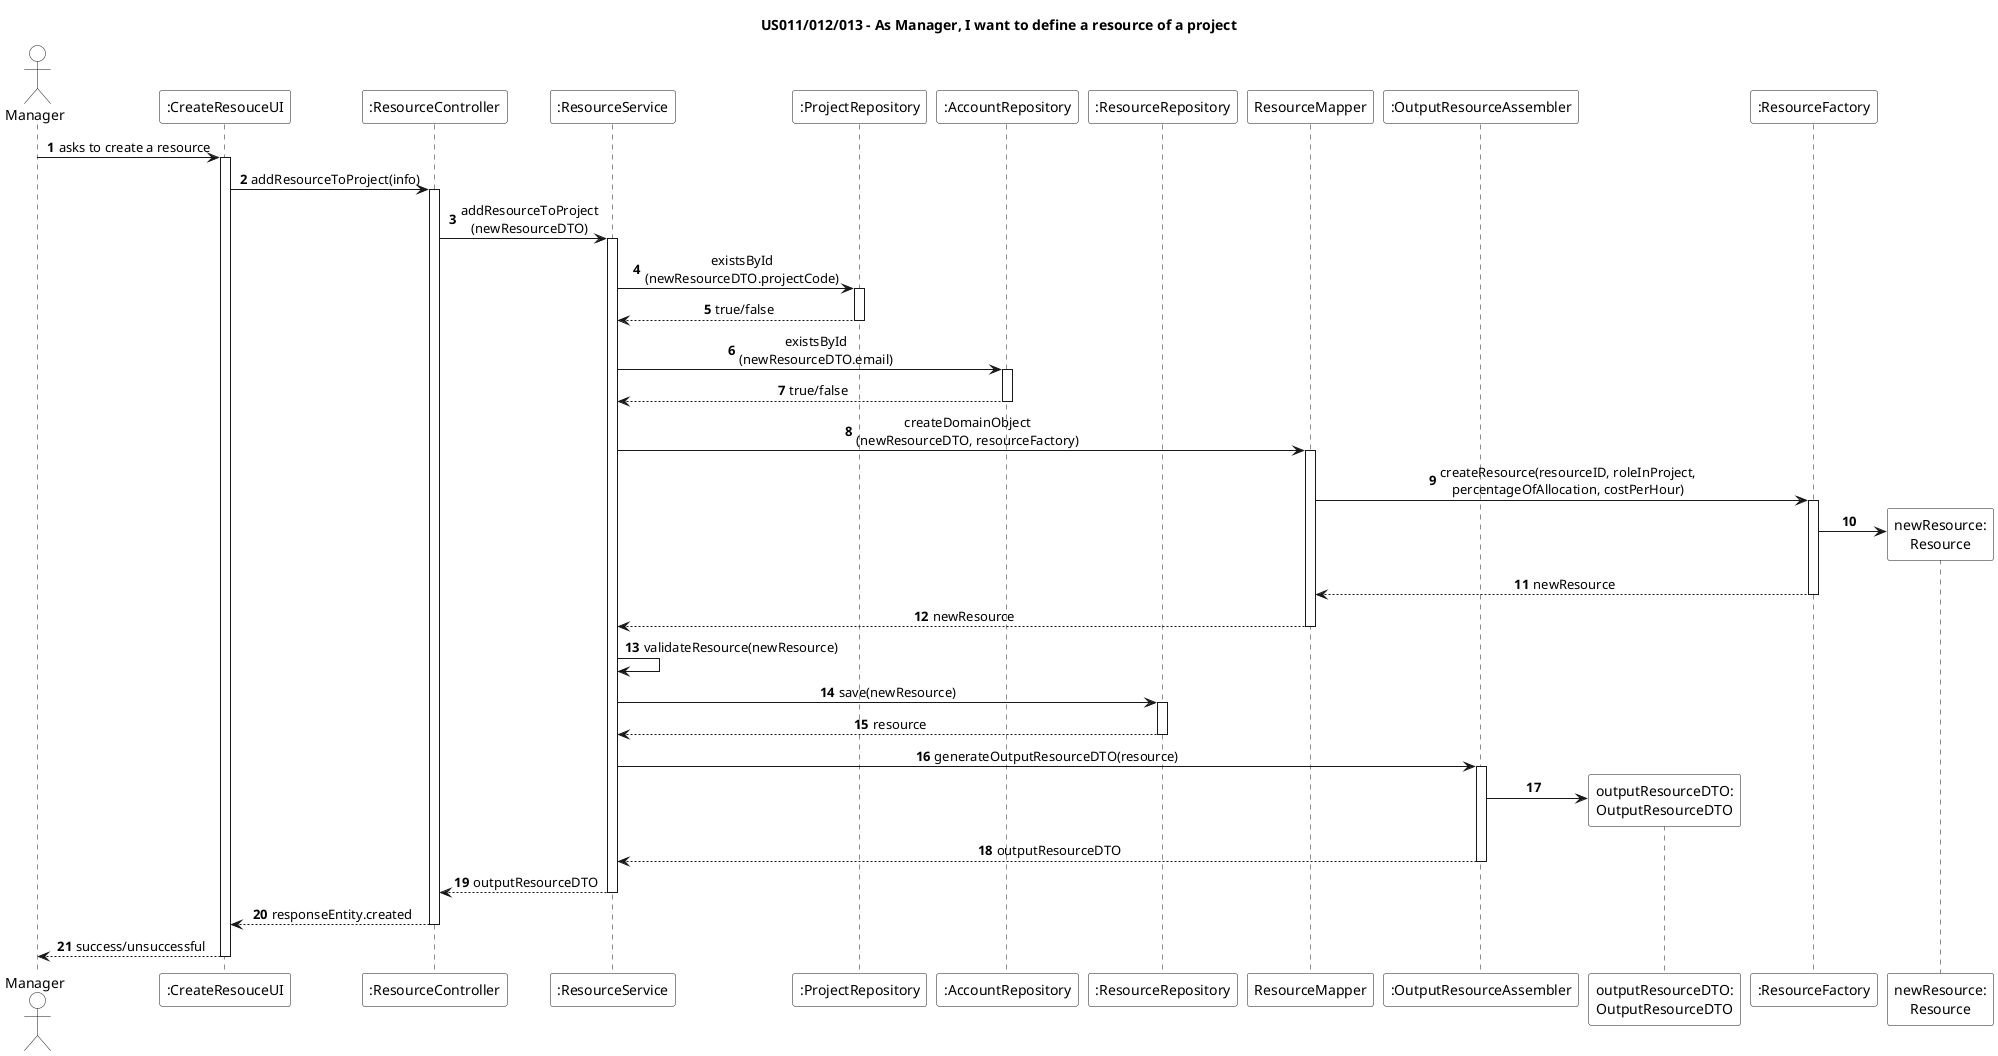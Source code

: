 @startuml
@startuml

skinparam sequenceMessageAlign center
skinparam participantBackgroundColor white
skinparam actorBackgroundColor white
autonumber

title US011/012/013 - As Manager, I want to define a resource of a project

actor "Manager" as Actor
participant ":CreateResouceUI" as UI
participant ":ResourceController" as ResourceController
participant ":ResourceService" as ResourceService
participant ":ProjectRepository" as ProjectRepository
participant ":AccountRepository" as AccountRepository
participant ":ResourceRepository" as ResourceRepository
participant "ResourceMapper" as ResourceMapper
participant ":OutputResourceAssembler" as OutputResourceAssembler
participant "outputResourceDTO:\nOutputResourceDTO" as OutputResourceDTO
participant ":ResourceFactory" as ResourceFactory
participant "newResource:\nResource" as Resource

Actor -> UI++: asks to create a resource
UI -> ResourceController++: addResourceToProject(info)
ResourceController -> ResourceService++ :addResourceToProject\n(newResourceDTO)
ResourceService -> ProjectRepository++: existsById\n(newResourceDTO.projectCode)
return true/false
ResourceService -> AccountRepository++: existsById\n(newResourceDTO.email)
return true/false

ResourceService -> ResourceMapper++: createDomainObject\n(newResourceDTO, resourceFactory)




ResourceMapper -> ResourceFactory++: createResource(resourceID, roleInProject,\npercentageOfAllocation, costPerHour)
create Resource
ResourceFactory -> Resource
return newResource
return newResource

ResourceService -> ResourceService: validateResource(newResource)

ResourceService -> ResourceRepository++: save(newResource)
return resource

ResourceService -> OutputResourceAssembler++: generateOutputResourceDTO(resource)
create OutputResourceDTO
OutputResourceAssembler -> OutputResourceDTO
return outputResourceDTO

return outputResourceDTO
return responseEntity.created
return success/unsuccessful
@enduml